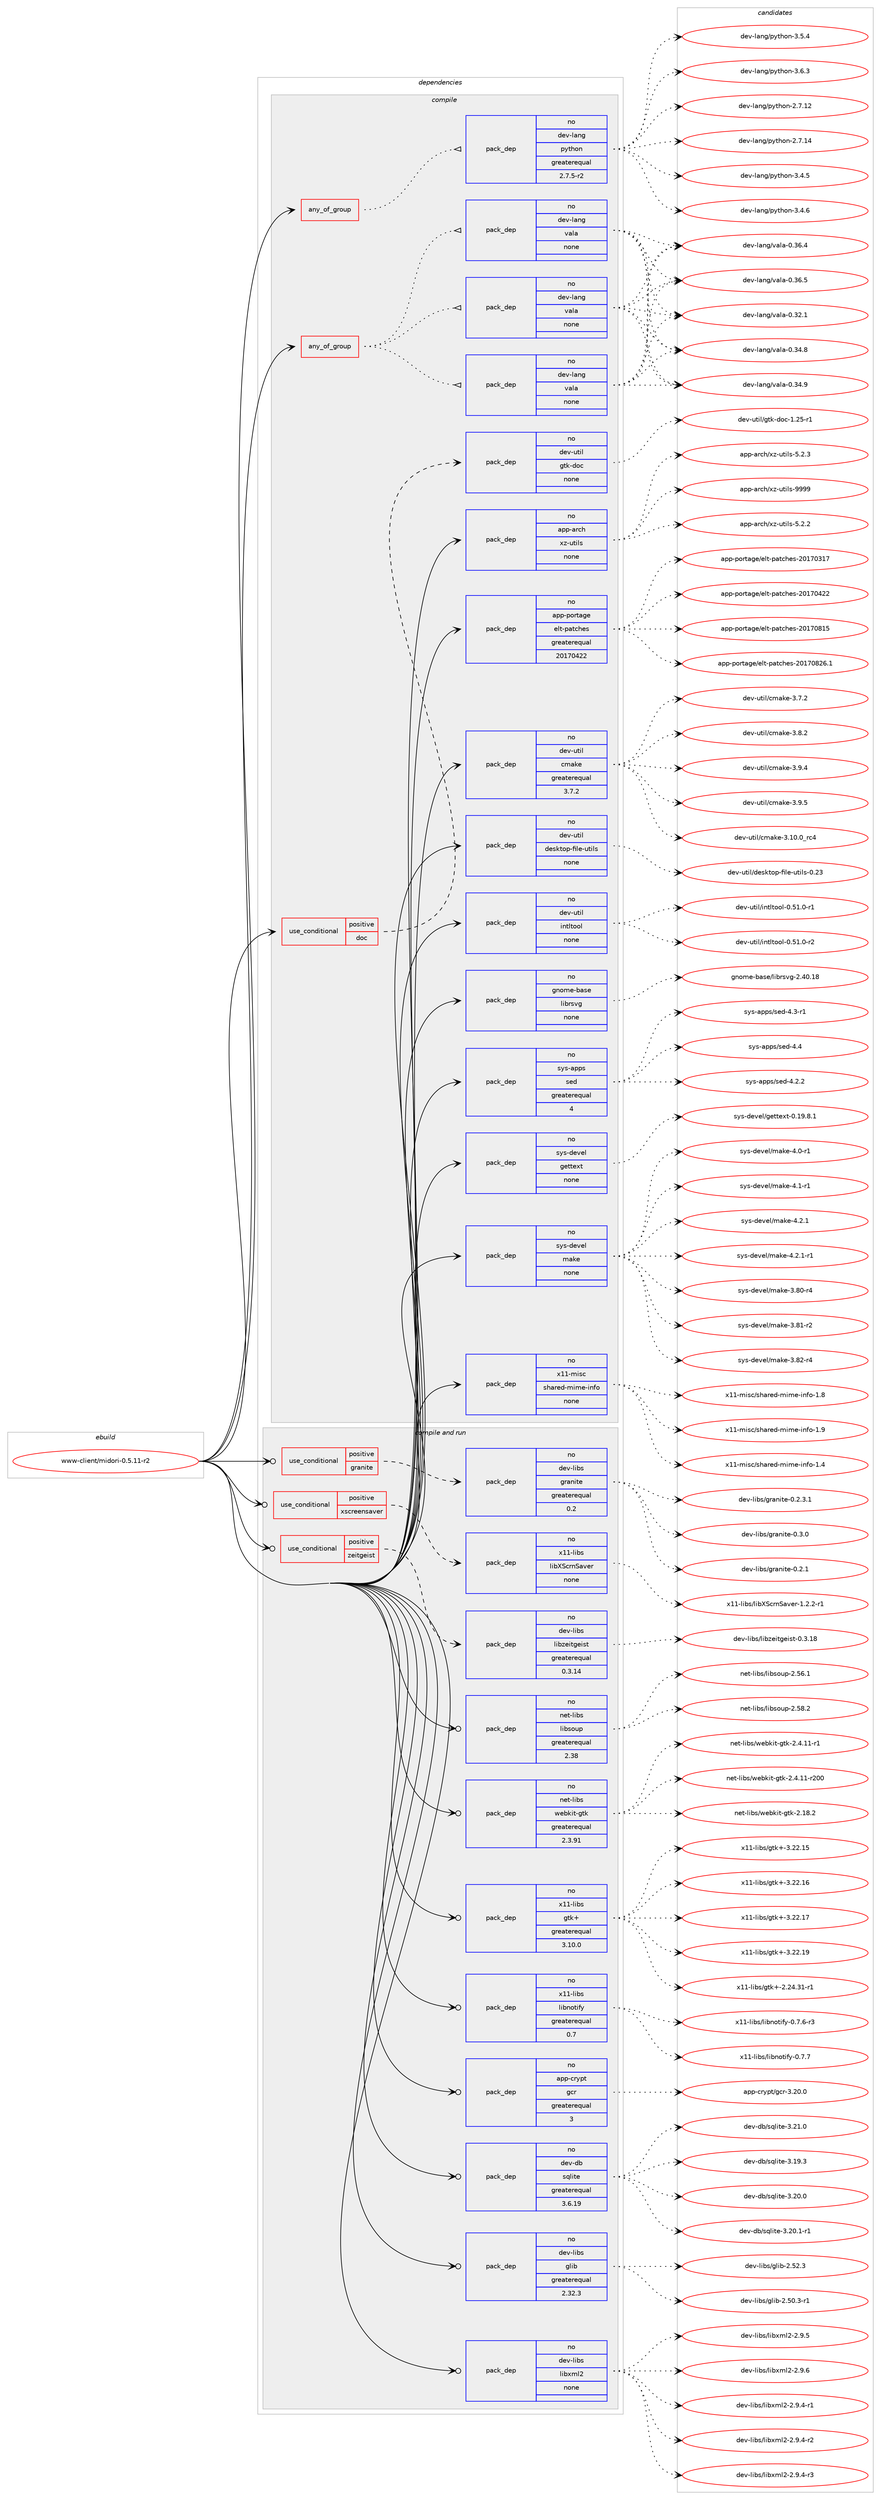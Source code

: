 digraph prolog {

# *************
# Graph options
# *************

newrank=true;
concentrate=true;
compound=true;
graph [rankdir=LR,fontname=Helvetica,fontsize=10,ranksep=1.5];#, ranksep=2.5, nodesep=0.2];
edge  [arrowhead=vee];
node  [fontname=Helvetica,fontsize=10];

# **********
# The ebuild
# **********

subgraph cluster_leftcol {
color=gray;
rank=same;
label=<<i>ebuild</i>>;
id [label="www-client/midori-0.5.11-r2", color=red, width=4, href="../www-client/midori-0.5.11-r2.svg"];
}

# ****************
# The dependencies
# ****************

subgraph cluster_midcol {
color=gray;
label=<<i>dependencies</i>>;
subgraph cluster_compile {
fillcolor="#eeeeee";
style=filled;
label=<<i>compile</i>>;
subgraph any8910 {
dependency504140 [label=<<TABLE BORDER="0" CELLBORDER="1" CELLSPACING="0" CELLPADDING="4"><TR><TD CELLPADDING="10">any_of_group</TD></TR></TABLE>>, shape=none, color=red];subgraph pack374852 {
dependency504141 [label=<<TABLE BORDER="0" CELLBORDER="1" CELLSPACING="0" CELLPADDING="4" WIDTH="220"><TR><TD ROWSPAN="6" CELLPADDING="30">pack_dep</TD></TR><TR><TD WIDTH="110">no</TD></TR><TR><TD>dev-lang</TD></TR><TR><TD>python</TD></TR><TR><TD>greaterequal</TD></TR><TR><TD>2.7.5-r2</TD></TR></TABLE>>, shape=none, color=blue];
}
dependency504140:e -> dependency504141:w [weight=20,style="dotted",arrowhead="oinv"];
}
id:e -> dependency504140:w [weight=20,style="solid",arrowhead="vee"];
subgraph any8911 {
dependency504142 [label=<<TABLE BORDER="0" CELLBORDER="1" CELLSPACING="0" CELLPADDING="4"><TR><TD CELLPADDING="10">any_of_group</TD></TR></TABLE>>, shape=none, color=red];subgraph pack374853 {
dependency504143 [label=<<TABLE BORDER="0" CELLBORDER="1" CELLSPACING="0" CELLPADDING="4" WIDTH="220"><TR><TD ROWSPAN="6" CELLPADDING="30">pack_dep</TD></TR><TR><TD WIDTH="110">no</TD></TR><TR><TD>dev-lang</TD></TR><TR><TD>vala</TD></TR><TR><TD>none</TD></TR><TR><TD></TD></TR></TABLE>>, shape=none, color=blue];
}
dependency504142:e -> dependency504143:w [weight=20,style="dotted",arrowhead="oinv"];
subgraph pack374854 {
dependency504144 [label=<<TABLE BORDER="0" CELLBORDER="1" CELLSPACING="0" CELLPADDING="4" WIDTH="220"><TR><TD ROWSPAN="6" CELLPADDING="30">pack_dep</TD></TR><TR><TD WIDTH="110">no</TD></TR><TR><TD>dev-lang</TD></TR><TR><TD>vala</TD></TR><TR><TD>none</TD></TR><TR><TD></TD></TR></TABLE>>, shape=none, color=blue];
}
dependency504142:e -> dependency504144:w [weight=20,style="dotted",arrowhead="oinv"];
subgraph pack374855 {
dependency504145 [label=<<TABLE BORDER="0" CELLBORDER="1" CELLSPACING="0" CELLPADDING="4" WIDTH="220"><TR><TD ROWSPAN="6" CELLPADDING="30">pack_dep</TD></TR><TR><TD WIDTH="110">no</TD></TR><TR><TD>dev-lang</TD></TR><TR><TD>vala</TD></TR><TR><TD>none</TD></TR><TR><TD></TD></TR></TABLE>>, shape=none, color=blue];
}
dependency504142:e -> dependency504145:w [weight=20,style="dotted",arrowhead="oinv"];
}
id:e -> dependency504142:w [weight=20,style="solid",arrowhead="vee"];
subgraph cond120046 {
dependency504146 [label=<<TABLE BORDER="0" CELLBORDER="1" CELLSPACING="0" CELLPADDING="4"><TR><TD ROWSPAN="3" CELLPADDING="10">use_conditional</TD></TR><TR><TD>positive</TD></TR><TR><TD>doc</TD></TR></TABLE>>, shape=none, color=red];
subgraph pack374856 {
dependency504147 [label=<<TABLE BORDER="0" CELLBORDER="1" CELLSPACING="0" CELLPADDING="4" WIDTH="220"><TR><TD ROWSPAN="6" CELLPADDING="30">pack_dep</TD></TR><TR><TD WIDTH="110">no</TD></TR><TR><TD>dev-util</TD></TR><TR><TD>gtk-doc</TD></TR><TR><TD>none</TD></TR><TR><TD></TD></TR></TABLE>>, shape=none, color=blue];
}
dependency504146:e -> dependency504147:w [weight=20,style="dashed",arrowhead="vee"];
}
id:e -> dependency504146:w [weight=20,style="solid",arrowhead="vee"];
subgraph pack374857 {
dependency504148 [label=<<TABLE BORDER="0" CELLBORDER="1" CELLSPACING="0" CELLPADDING="4" WIDTH="220"><TR><TD ROWSPAN="6" CELLPADDING="30">pack_dep</TD></TR><TR><TD WIDTH="110">no</TD></TR><TR><TD>app-arch</TD></TR><TR><TD>xz-utils</TD></TR><TR><TD>none</TD></TR><TR><TD></TD></TR></TABLE>>, shape=none, color=blue];
}
id:e -> dependency504148:w [weight=20,style="solid",arrowhead="vee"];
subgraph pack374858 {
dependency504149 [label=<<TABLE BORDER="0" CELLBORDER="1" CELLSPACING="0" CELLPADDING="4" WIDTH="220"><TR><TD ROWSPAN="6" CELLPADDING="30">pack_dep</TD></TR><TR><TD WIDTH="110">no</TD></TR><TR><TD>app-portage</TD></TR><TR><TD>elt-patches</TD></TR><TR><TD>greaterequal</TD></TR><TR><TD>20170422</TD></TR></TABLE>>, shape=none, color=blue];
}
id:e -> dependency504149:w [weight=20,style="solid",arrowhead="vee"];
subgraph pack374859 {
dependency504150 [label=<<TABLE BORDER="0" CELLBORDER="1" CELLSPACING="0" CELLPADDING="4" WIDTH="220"><TR><TD ROWSPAN="6" CELLPADDING="30">pack_dep</TD></TR><TR><TD WIDTH="110">no</TD></TR><TR><TD>dev-util</TD></TR><TR><TD>cmake</TD></TR><TR><TD>greaterequal</TD></TR><TR><TD>3.7.2</TD></TR></TABLE>>, shape=none, color=blue];
}
id:e -> dependency504150:w [weight=20,style="solid",arrowhead="vee"];
subgraph pack374860 {
dependency504151 [label=<<TABLE BORDER="0" CELLBORDER="1" CELLSPACING="0" CELLPADDING="4" WIDTH="220"><TR><TD ROWSPAN="6" CELLPADDING="30">pack_dep</TD></TR><TR><TD WIDTH="110">no</TD></TR><TR><TD>dev-util</TD></TR><TR><TD>desktop-file-utils</TD></TR><TR><TD>none</TD></TR><TR><TD></TD></TR></TABLE>>, shape=none, color=blue];
}
id:e -> dependency504151:w [weight=20,style="solid",arrowhead="vee"];
subgraph pack374861 {
dependency504152 [label=<<TABLE BORDER="0" CELLBORDER="1" CELLSPACING="0" CELLPADDING="4" WIDTH="220"><TR><TD ROWSPAN="6" CELLPADDING="30">pack_dep</TD></TR><TR><TD WIDTH="110">no</TD></TR><TR><TD>dev-util</TD></TR><TR><TD>intltool</TD></TR><TR><TD>none</TD></TR><TR><TD></TD></TR></TABLE>>, shape=none, color=blue];
}
id:e -> dependency504152:w [weight=20,style="solid",arrowhead="vee"];
subgraph pack374862 {
dependency504153 [label=<<TABLE BORDER="0" CELLBORDER="1" CELLSPACING="0" CELLPADDING="4" WIDTH="220"><TR><TD ROWSPAN="6" CELLPADDING="30">pack_dep</TD></TR><TR><TD WIDTH="110">no</TD></TR><TR><TD>gnome-base</TD></TR><TR><TD>librsvg</TD></TR><TR><TD>none</TD></TR><TR><TD></TD></TR></TABLE>>, shape=none, color=blue];
}
id:e -> dependency504153:w [weight=20,style="solid",arrowhead="vee"];
subgraph pack374863 {
dependency504154 [label=<<TABLE BORDER="0" CELLBORDER="1" CELLSPACING="0" CELLPADDING="4" WIDTH="220"><TR><TD ROWSPAN="6" CELLPADDING="30">pack_dep</TD></TR><TR><TD WIDTH="110">no</TD></TR><TR><TD>sys-apps</TD></TR><TR><TD>sed</TD></TR><TR><TD>greaterequal</TD></TR><TR><TD>4</TD></TR></TABLE>>, shape=none, color=blue];
}
id:e -> dependency504154:w [weight=20,style="solid",arrowhead="vee"];
subgraph pack374864 {
dependency504155 [label=<<TABLE BORDER="0" CELLBORDER="1" CELLSPACING="0" CELLPADDING="4" WIDTH="220"><TR><TD ROWSPAN="6" CELLPADDING="30">pack_dep</TD></TR><TR><TD WIDTH="110">no</TD></TR><TR><TD>sys-devel</TD></TR><TR><TD>gettext</TD></TR><TR><TD>none</TD></TR><TR><TD></TD></TR></TABLE>>, shape=none, color=blue];
}
id:e -> dependency504155:w [weight=20,style="solid",arrowhead="vee"];
subgraph pack374865 {
dependency504156 [label=<<TABLE BORDER="0" CELLBORDER="1" CELLSPACING="0" CELLPADDING="4" WIDTH="220"><TR><TD ROWSPAN="6" CELLPADDING="30">pack_dep</TD></TR><TR><TD WIDTH="110">no</TD></TR><TR><TD>sys-devel</TD></TR><TR><TD>make</TD></TR><TR><TD>none</TD></TR><TR><TD></TD></TR></TABLE>>, shape=none, color=blue];
}
id:e -> dependency504156:w [weight=20,style="solid",arrowhead="vee"];
subgraph pack374866 {
dependency504157 [label=<<TABLE BORDER="0" CELLBORDER="1" CELLSPACING="0" CELLPADDING="4" WIDTH="220"><TR><TD ROWSPAN="6" CELLPADDING="30">pack_dep</TD></TR><TR><TD WIDTH="110">no</TD></TR><TR><TD>x11-misc</TD></TR><TR><TD>shared-mime-info</TD></TR><TR><TD>none</TD></TR><TR><TD></TD></TR></TABLE>>, shape=none, color=blue];
}
id:e -> dependency504157:w [weight=20,style="solid",arrowhead="vee"];
}
subgraph cluster_compileandrun {
fillcolor="#eeeeee";
style=filled;
label=<<i>compile and run</i>>;
subgraph cond120047 {
dependency504158 [label=<<TABLE BORDER="0" CELLBORDER="1" CELLSPACING="0" CELLPADDING="4"><TR><TD ROWSPAN="3" CELLPADDING="10">use_conditional</TD></TR><TR><TD>positive</TD></TR><TR><TD>granite</TD></TR></TABLE>>, shape=none, color=red];
subgraph pack374867 {
dependency504159 [label=<<TABLE BORDER="0" CELLBORDER="1" CELLSPACING="0" CELLPADDING="4" WIDTH="220"><TR><TD ROWSPAN="6" CELLPADDING="30">pack_dep</TD></TR><TR><TD WIDTH="110">no</TD></TR><TR><TD>dev-libs</TD></TR><TR><TD>granite</TD></TR><TR><TD>greaterequal</TD></TR><TR><TD>0.2</TD></TR></TABLE>>, shape=none, color=blue];
}
dependency504158:e -> dependency504159:w [weight=20,style="dashed",arrowhead="vee"];
}
id:e -> dependency504158:w [weight=20,style="solid",arrowhead="odotvee"];
subgraph cond120048 {
dependency504160 [label=<<TABLE BORDER="0" CELLBORDER="1" CELLSPACING="0" CELLPADDING="4"><TR><TD ROWSPAN="3" CELLPADDING="10">use_conditional</TD></TR><TR><TD>positive</TD></TR><TR><TD>xscreensaver</TD></TR></TABLE>>, shape=none, color=red];
subgraph pack374868 {
dependency504161 [label=<<TABLE BORDER="0" CELLBORDER="1" CELLSPACING="0" CELLPADDING="4" WIDTH="220"><TR><TD ROWSPAN="6" CELLPADDING="30">pack_dep</TD></TR><TR><TD WIDTH="110">no</TD></TR><TR><TD>x11-libs</TD></TR><TR><TD>libXScrnSaver</TD></TR><TR><TD>none</TD></TR><TR><TD></TD></TR></TABLE>>, shape=none, color=blue];
}
dependency504160:e -> dependency504161:w [weight=20,style="dashed",arrowhead="vee"];
}
id:e -> dependency504160:w [weight=20,style="solid",arrowhead="odotvee"];
subgraph cond120049 {
dependency504162 [label=<<TABLE BORDER="0" CELLBORDER="1" CELLSPACING="0" CELLPADDING="4"><TR><TD ROWSPAN="3" CELLPADDING="10">use_conditional</TD></TR><TR><TD>positive</TD></TR><TR><TD>zeitgeist</TD></TR></TABLE>>, shape=none, color=red];
subgraph pack374869 {
dependency504163 [label=<<TABLE BORDER="0" CELLBORDER="1" CELLSPACING="0" CELLPADDING="4" WIDTH="220"><TR><TD ROWSPAN="6" CELLPADDING="30">pack_dep</TD></TR><TR><TD WIDTH="110">no</TD></TR><TR><TD>dev-libs</TD></TR><TR><TD>libzeitgeist</TD></TR><TR><TD>greaterequal</TD></TR><TR><TD>0.3.14</TD></TR></TABLE>>, shape=none, color=blue];
}
dependency504162:e -> dependency504163:w [weight=20,style="dashed",arrowhead="vee"];
}
id:e -> dependency504162:w [weight=20,style="solid",arrowhead="odotvee"];
subgraph pack374870 {
dependency504164 [label=<<TABLE BORDER="0" CELLBORDER="1" CELLSPACING="0" CELLPADDING="4" WIDTH="220"><TR><TD ROWSPAN="6" CELLPADDING="30">pack_dep</TD></TR><TR><TD WIDTH="110">no</TD></TR><TR><TD>app-crypt</TD></TR><TR><TD>gcr</TD></TR><TR><TD>greaterequal</TD></TR><TR><TD>3</TD></TR></TABLE>>, shape=none, color=blue];
}
id:e -> dependency504164:w [weight=20,style="solid",arrowhead="odotvee"];
subgraph pack374871 {
dependency504165 [label=<<TABLE BORDER="0" CELLBORDER="1" CELLSPACING="0" CELLPADDING="4" WIDTH="220"><TR><TD ROWSPAN="6" CELLPADDING="30">pack_dep</TD></TR><TR><TD WIDTH="110">no</TD></TR><TR><TD>dev-db</TD></TR><TR><TD>sqlite</TD></TR><TR><TD>greaterequal</TD></TR><TR><TD>3.6.19</TD></TR></TABLE>>, shape=none, color=blue];
}
id:e -> dependency504165:w [weight=20,style="solid",arrowhead="odotvee"];
subgraph pack374872 {
dependency504166 [label=<<TABLE BORDER="0" CELLBORDER="1" CELLSPACING="0" CELLPADDING="4" WIDTH="220"><TR><TD ROWSPAN="6" CELLPADDING="30">pack_dep</TD></TR><TR><TD WIDTH="110">no</TD></TR><TR><TD>dev-libs</TD></TR><TR><TD>glib</TD></TR><TR><TD>greaterequal</TD></TR><TR><TD>2.32.3</TD></TR></TABLE>>, shape=none, color=blue];
}
id:e -> dependency504166:w [weight=20,style="solid",arrowhead="odotvee"];
subgraph pack374873 {
dependency504167 [label=<<TABLE BORDER="0" CELLBORDER="1" CELLSPACING="0" CELLPADDING="4" WIDTH="220"><TR><TD ROWSPAN="6" CELLPADDING="30">pack_dep</TD></TR><TR><TD WIDTH="110">no</TD></TR><TR><TD>dev-libs</TD></TR><TR><TD>libxml2</TD></TR><TR><TD>none</TD></TR><TR><TD></TD></TR></TABLE>>, shape=none, color=blue];
}
id:e -> dependency504167:w [weight=20,style="solid",arrowhead="odotvee"];
subgraph pack374874 {
dependency504168 [label=<<TABLE BORDER="0" CELLBORDER="1" CELLSPACING="0" CELLPADDING="4" WIDTH="220"><TR><TD ROWSPAN="6" CELLPADDING="30">pack_dep</TD></TR><TR><TD WIDTH="110">no</TD></TR><TR><TD>net-libs</TD></TR><TR><TD>libsoup</TD></TR><TR><TD>greaterequal</TD></TR><TR><TD>2.38</TD></TR></TABLE>>, shape=none, color=blue];
}
id:e -> dependency504168:w [weight=20,style="solid",arrowhead="odotvee"];
subgraph pack374875 {
dependency504169 [label=<<TABLE BORDER="0" CELLBORDER="1" CELLSPACING="0" CELLPADDING="4" WIDTH="220"><TR><TD ROWSPAN="6" CELLPADDING="30">pack_dep</TD></TR><TR><TD WIDTH="110">no</TD></TR><TR><TD>net-libs</TD></TR><TR><TD>webkit-gtk</TD></TR><TR><TD>greaterequal</TD></TR><TR><TD>2.3.91</TD></TR></TABLE>>, shape=none, color=blue];
}
id:e -> dependency504169:w [weight=20,style="solid",arrowhead="odotvee"];
subgraph pack374876 {
dependency504170 [label=<<TABLE BORDER="0" CELLBORDER="1" CELLSPACING="0" CELLPADDING="4" WIDTH="220"><TR><TD ROWSPAN="6" CELLPADDING="30">pack_dep</TD></TR><TR><TD WIDTH="110">no</TD></TR><TR><TD>x11-libs</TD></TR><TR><TD>gtk+</TD></TR><TR><TD>greaterequal</TD></TR><TR><TD>3.10.0</TD></TR></TABLE>>, shape=none, color=blue];
}
id:e -> dependency504170:w [weight=20,style="solid",arrowhead="odotvee"];
subgraph pack374877 {
dependency504171 [label=<<TABLE BORDER="0" CELLBORDER="1" CELLSPACING="0" CELLPADDING="4" WIDTH="220"><TR><TD ROWSPAN="6" CELLPADDING="30">pack_dep</TD></TR><TR><TD WIDTH="110">no</TD></TR><TR><TD>x11-libs</TD></TR><TR><TD>libnotify</TD></TR><TR><TD>greaterequal</TD></TR><TR><TD>0.7</TD></TR></TABLE>>, shape=none, color=blue];
}
id:e -> dependency504171:w [weight=20,style="solid",arrowhead="odotvee"];
}
subgraph cluster_run {
fillcolor="#eeeeee";
style=filled;
label=<<i>run</i>>;
}
}

# **************
# The candidates
# **************

subgraph cluster_choices {
rank=same;
color=gray;
label=<<i>candidates</i>>;

subgraph choice374852 {
color=black;
nodesep=1;
choice10010111845108971101034711212111610411111045504655464950 [label="dev-lang/python-2.7.12", color=red, width=4,href="../dev-lang/python-2.7.12.svg"];
choice10010111845108971101034711212111610411111045504655464952 [label="dev-lang/python-2.7.14", color=red, width=4,href="../dev-lang/python-2.7.14.svg"];
choice100101118451089711010347112121116104111110455146524653 [label="dev-lang/python-3.4.5", color=red, width=4,href="../dev-lang/python-3.4.5.svg"];
choice100101118451089711010347112121116104111110455146524654 [label="dev-lang/python-3.4.6", color=red, width=4,href="../dev-lang/python-3.4.6.svg"];
choice100101118451089711010347112121116104111110455146534652 [label="dev-lang/python-3.5.4", color=red, width=4,href="../dev-lang/python-3.5.4.svg"];
choice100101118451089711010347112121116104111110455146544651 [label="dev-lang/python-3.6.3", color=red, width=4,href="../dev-lang/python-3.6.3.svg"];
dependency504141:e -> choice10010111845108971101034711212111610411111045504655464950:w [style=dotted,weight="100"];
dependency504141:e -> choice10010111845108971101034711212111610411111045504655464952:w [style=dotted,weight="100"];
dependency504141:e -> choice100101118451089711010347112121116104111110455146524653:w [style=dotted,weight="100"];
dependency504141:e -> choice100101118451089711010347112121116104111110455146524654:w [style=dotted,weight="100"];
dependency504141:e -> choice100101118451089711010347112121116104111110455146534652:w [style=dotted,weight="100"];
dependency504141:e -> choice100101118451089711010347112121116104111110455146544651:w [style=dotted,weight="100"];
}
subgraph choice374853 {
color=black;
nodesep=1;
choice100101118451089711010347118971089745484651504649 [label="dev-lang/vala-0.32.1", color=red, width=4,href="../dev-lang/vala-0.32.1.svg"];
choice100101118451089711010347118971089745484651524656 [label="dev-lang/vala-0.34.8", color=red, width=4,href="../dev-lang/vala-0.34.8.svg"];
choice100101118451089711010347118971089745484651524657 [label="dev-lang/vala-0.34.9", color=red, width=4,href="../dev-lang/vala-0.34.9.svg"];
choice100101118451089711010347118971089745484651544652 [label="dev-lang/vala-0.36.4", color=red, width=4,href="../dev-lang/vala-0.36.4.svg"];
choice100101118451089711010347118971089745484651544653 [label="dev-lang/vala-0.36.5", color=red, width=4,href="../dev-lang/vala-0.36.5.svg"];
dependency504143:e -> choice100101118451089711010347118971089745484651504649:w [style=dotted,weight="100"];
dependency504143:e -> choice100101118451089711010347118971089745484651524656:w [style=dotted,weight="100"];
dependency504143:e -> choice100101118451089711010347118971089745484651524657:w [style=dotted,weight="100"];
dependency504143:e -> choice100101118451089711010347118971089745484651544652:w [style=dotted,weight="100"];
dependency504143:e -> choice100101118451089711010347118971089745484651544653:w [style=dotted,weight="100"];
}
subgraph choice374854 {
color=black;
nodesep=1;
choice100101118451089711010347118971089745484651504649 [label="dev-lang/vala-0.32.1", color=red, width=4,href="../dev-lang/vala-0.32.1.svg"];
choice100101118451089711010347118971089745484651524656 [label="dev-lang/vala-0.34.8", color=red, width=4,href="../dev-lang/vala-0.34.8.svg"];
choice100101118451089711010347118971089745484651524657 [label="dev-lang/vala-0.34.9", color=red, width=4,href="../dev-lang/vala-0.34.9.svg"];
choice100101118451089711010347118971089745484651544652 [label="dev-lang/vala-0.36.4", color=red, width=4,href="../dev-lang/vala-0.36.4.svg"];
choice100101118451089711010347118971089745484651544653 [label="dev-lang/vala-0.36.5", color=red, width=4,href="../dev-lang/vala-0.36.5.svg"];
dependency504144:e -> choice100101118451089711010347118971089745484651504649:w [style=dotted,weight="100"];
dependency504144:e -> choice100101118451089711010347118971089745484651524656:w [style=dotted,weight="100"];
dependency504144:e -> choice100101118451089711010347118971089745484651524657:w [style=dotted,weight="100"];
dependency504144:e -> choice100101118451089711010347118971089745484651544652:w [style=dotted,weight="100"];
dependency504144:e -> choice100101118451089711010347118971089745484651544653:w [style=dotted,weight="100"];
}
subgraph choice374855 {
color=black;
nodesep=1;
choice100101118451089711010347118971089745484651504649 [label="dev-lang/vala-0.32.1", color=red, width=4,href="../dev-lang/vala-0.32.1.svg"];
choice100101118451089711010347118971089745484651524656 [label="dev-lang/vala-0.34.8", color=red, width=4,href="../dev-lang/vala-0.34.8.svg"];
choice100101118451089711010347118971089745484651524657 [label="dev-lang/vala-0.34.9", color=red, width=4,href="../dev-lang/vala-0.34.9.svg"];
choice100101118451089711010347118971089745484651544652 [label="dev-lang/vala-0.36.4", color=red, width=4,href="../dev-lang/vala-0.36.4.svg"];
choice100101118451089711010347118971089745484651544653 [label="dev-lang/vala-0.36.5", color=red, width=4,href="../dev-lang/vala-0.36.5.svg"];
dependency504145:e -> choice100101118451089711010347118971089745484651504649:w [style=dotted,weight="100"];
dependency504145:e -> choice100101118451089711010347118971089745484651524656:w [style=dotted,weight="100"];
dependency504145:e -> choice100101118451089711010347118971089745484651524657:w [style=dotted,weight="100"];
dependency504145:e -> choice100101118451089711010347118971089745484651544652:w [style=dotted,weight="100"];
dependency504145:e -> choice100101118451089711010347118971089745484651544653:w [style=dotted,weight="100"];
}
subgraph choice374856 {
color=black;
nodesep=1;
choice1001011184511711610510847103116107451001119945494650534511449 [label="dev-util/gtk-doc-1.25-r1", color=red, width=4,href="../dev-util/gtk-doc-1.25-r1.svg"];
dependency504147:e -> choice1001011184511711610510847103116107451001119945494650534511449:w [style=dotted,weight="100"];
}
subgraph choice374857 {
color=black;
nodesep=1;
choice971121124597114991044712012245117116105108115455346504650 [label="app-arch/xz-utils-5.2.2", color=red, width=4,href="../app-arch/xz-utils-5.2.2.svg"];
choice971121124597114991044712012245117116105108115455346504651 [label="app-arch/xz-utils-5.2.3", color=red, width=4,href="../app-arch/xz-utils-5.2.3.svg"];
choice9711211245971149910447120122451171161051081154557575757 [label="app-arch/xz-utils-9999", color=red, width=4,href="../app-arch/xz-utils-9999.svg"];
dependency504148:e -> choice971121124597114991044712012245117116105108115455346504650:w [style=dotted,weight="100"];
dependency504148:e -> choice971121124597114991044712012245117116105108115455346504651:w [style=dotted,weight="100"];
dependency504148:e -> choice9711211245971149910447120122451171161051081154557575757:w [style=dotted,weight="100"];
}
subgraph choice374858 {
color=black;
nodesep=1;
choice97112112451121111141169710310147101108116451129711699104101115455048495548514955 [label="app-portage/elt-patches-20170317", color=red, width=4,href="../app-portage/elt-patches-20170317.svg"];
choice97112112451121111141169710310147101108116451129711699104101115455048495548525050 [label="app-portage/elt-patches-20170422", color=red, width=4,href="../app-portage/elt-patches-20170422.svg"];
choice97112112451121111141169710310147101108116451129711699104101115455048495548564953 [label="app-portage/elt-patches-20170815", color=red, width=4,href="../app-portage/elt-patches-20170815.svg"];
choice971121124511211111411697103101471011081164511297116991041011154550484955485650544649 [label="app-portage/elt-patches-20170826.1", color=red, width=4,href="../app-portage/elt-patches-20170826.1.svg"];
dependency504149:e -> choice97112112451121111141169710310147101108116451129711699104101115455048495548514955:w [style=dotted,weight="100"];
dependency504149:e -> choice97112112451121111141169710310147101108116451129711699104101115455048495548525050:w [style=dotted,weight="100"];
dependency504149:e -> choice97112112451121111141169710310147101108116451129711699104101115455048495548564953:w [style=dotted,weight="100"];
dependency504149:e -> choice971121124511211111411697103101471011081164511297116991041011154550484955485650544649:w [style=dotted,weight="100"];
}
subgraph choice374859 {
color=black;
nodesep=1;
choice1001011184511711610510847991099710710145514649484648951149952 [label="dev-util/cmake-3.10.0_rc4", color=red, width=4,href="../dev-util/cmake-3.10.0_rc4.svg"];
choice10010111845117116105108479910997107101455146554650 [label="dev-util/cmake-3.7.2", color=red, width=4,href="../dev-util/cmake-3.7.2.svg"];
choice10010111845117116105108479910997107101455146564650 [label="dev-util/cmake-3.8.2", color=red, width=4,href="../dev-util/cmake-3.8.2.svg"];
choice10010111845117116105108479910997107101455146574652 [label="dev-util/cmake-3.9.4", color=red, width=4,href="../dev-util/cmake-3.9.4.svg"];
choice10010111845117116105108479910997107101455146574653 [label="dev-util/cmake-3.9.5", color=red, width=4,href="../dev-util/cmake-3.9.5.svg"];
dependency504150:e -> choice1001011184511711610510847991099710710145514649484648951149952:w [style=dotted,weight="100"];
dependency504150:e -> choice10010111845117116105108479910997107101455146554650:w [style=dotted,weight="100"];
dependency504150:e -> choice10010111845117116105108479910997107101455146564650:w [style=dotted,weight="100"];
dependency504150:e -> choice10010111845117116105108479910997107101455146574652:w [style=dotted,weight="100"];
dependency504150:e -> choice10010111845117116105108479910997107101455146574653:w [style=dotted,weight="100"];
}
subgraph choice374860 {
color=black;
nodesep=1;
choice100101118451171161051084710010111510711611111245102105108101451171161051081154548465051 [label="dev-util/desktop-file-utils-0.23", color=red, width=4,href="../dev-util/desktop-file-utils-0.23.svg"];
dependency504151:e -> choice100101118451171161051084710010111510711611111245102105108101451171161051081154548465051:w [style=dotted,weight="100"];
}
subgraph choice374861 {
color=black;
nodesep=1;
choice1001011184511711610510847105110116108116111111108454846534946484511449 [label="dev-util/intltool-0.51.0-r1", color=red, width=4,href="../dev-util/intltool-0.51.0-r1.svg"];
choice1001011184511711610510847105110116108116111111108454846534946484511450 [label="dev-util/intltool-0.51.0-r2", color=red, width=4,href="../dev-util/intltool-0.51.0-r2.svg"];
dependency504152:e -> choice1001011184511711610510847105110116108116111111108454846534946484511449:w [style=dotted,weight="100"];
dependency504152:e -> choice1001011184511711610510847105110116108116111111108454846534946484511450:w [style=dotted,weight="100"];
}
subgraph choice374862 {
color=black;
nodesep=1;
choice10311011110910145989711510147108105981141151181034550465248464956 [label="gnome-base/librsvg-2.40.18", color=red, width=4,href="../gnome-base/librsvg-2.40.18.svg"];
dependency504153:e -> choice10311011110910145989711510147108105981141151181034550465248464956:w [style=dotted,weight="100"];
}
subgraph choice374863 {
color=black;
nodesep=1;
choice115121115459711211211547115101100455246504650 [label="sys-apps/sed-4.2.2", color=red, width=4,href="../sys-apps/sed-4.2.2.svg"];
choice115121115459711211211547115101100455246514511449 [label="sys-apps/sed-4.3-r1", color=red, width=4,href="../sys-apps/sed-4.3-r1.svg"];
choice11512111545971121121154711510110045524652 [label="sys-apps/sed-4.4", color=red, width=4,href="../sys-apps/sed-4.4.svg"];
dependency504154:e -> choice115121115459711211211547115101100455246504650:w [style=dotted,weight="100"];
dependency504154:e -> choice115121115459711211211547115101100455246514511449:w [style=dotted,weight="100"];
dependency504154:e -> choice11512111545971121121154711510110045524652:w [style=dotted,weight="100"];
}
subgraph choice374864 {
color=black;
nodesep=1;
choice1151211154510010111810110847103101116116101120116454846495746564649 [label="sys-devel/gettext-0.19.8.1", color=red, width=4,href="../sys-devel/gettext-0.19.8.1.svg"];
dependency504155:e -> choice1151211154510010111810110847103101116116101120116454846495746564649:w [style=dotted,weight="100"];
}
subgraph choice374865 {
color=black;
nodesep=1;
choice11512111545100101118101108471099710710145514656484511452 [label="sys-devel/make-3.80-r4", color=red, width=4,href="../sys-devel/make-3.80-r4.svg"];
choice11512111545100101118101108471099710710145514656494511450 [label="sys-devel/make-3.81-r2", color=red, width=4,href="../sys-devel/make-3.81-r2.svg"];
choice11512111545100101118101108471099710710145514656504511452 [label="sys-devel/make-3.82-r4", color=red, width=4,href="../sys-devel/make-3.82-r4.svg"];
choice115121115451001011181011084710997107101455246484511449 [label="sys-devel/make-4.0-r1", color=red, width=4,href="../sys-devel/make-4.0-r1.svg"];
choice115121115451001011181011084710997107101455246494511449 [label="sys-devel/make-4.1-r1", color=red, width=4,href="../sys-devel/make-4.1-r1.svg"];
choice115121115451001011181011084710997107101455246504649 [label="sys-devel/make-4.2.1", color=red, width=4,href="../sys-devel/make-4.2.1.svg"];
choice1151211154510010111810110847109971071014552465046494511449 [label="sys-devel/make-4.2.1-r1", color=red, width=4,href="../sys-devel/make-4.2.1-r1.svg"];
dependency504156:e -> choice11512111545100101118101108471099710710145514656484511452:w [style=dotted,weight="100"];
dependency504156:e -> choice11512111545100101118101108471099710710145514656494511450:w [style=dotted,weight="100"];
dependency504156:e -> choice11512111545100101118101108471099710710145514656504511452:w [style=dotted,weight="100"];
dependency504156:e -> choice115121115451001011181011084710997107101455246484511449:w [style=dotted,weight="100"];
dependency504156:e -> choice115121115451001011181011084710997107101455246494511449:w [style=dotted,weight="100"];
dependency504156:e -> choice115121115451001011181011084710997107101455246504649:w [style=dotted,weight="100"];
dependency504156:e -> choice1151211154510010111810110847109971071014552465046494511449:w [style=dotted,weight="100"];
}
subgraph choice374866 {
color=black;
nodesep=1;
choice120494945109105115994711510497114101100451091051091014510511010211145494652 [label="x11-misc/shared-mime-info-1.4", color=red, width=4,href="../x11-misc/shared-mime-info-1.4.svg"];
choice120494945109105115994711510497114101100451091051091014510511010211145494656 [label="x11-misc/shared-mime-info-1.8", color=red, width=4,href="../x11-misc/shared-mime-info-1.8.svg"];
choice120494945109105115994711510497114101100451091051091014510511010211145494657 [label="x11-misc/shared-mime-info-1.9", color=red, width=4,href="../x11-misc/shared-mime-info-1.9.svg"];
dependency504157:e -> choice120494945109105115994711510497114101100451091051091014510511010211145494652:w [style=dotted,weight="100"];
dependency504157:e -> choice120494945109105115994711510497114101100451091051091014510511010211145494656:w [style=dotted,weight="100"];
dependency504157:e -> choice120494945109105115994711510497114101100451091051091014510511010211145494657:w [style=dotted,weight="100"];
}
subgraph choice374867 {
color=black;
nodesep=1;
choice10010111845108105981154710311497110105116101454846504649 [label="dev-libs/granite-0.2.1", color=red, width=4,href="../dev-libs/granite-0.2.1.svg"];
choice100101118451081059811547103114971101051161014548465046514649 [label="dev-libs/granite-0.2.3.1", color=red, width=4,href="../dev-libs/granite-0.2.3.1.svg"];
choice10010111845108105981154710311497110105116101454846514648 [label="dev-libs/granite-0.3.0", color=red, width=4,href="../dev-libs/granite-0.3.0.svg"];
dependency504159:e -> choice10010111845108105981154710311497110105116101454846504649:w [style=dotted,weight="100"];
dependency504159:e -> choice100101118451081059811547103114971101051161014548465046514649:w [style=dotted,weight="100"];
dependency504159:e -> choice10010111845108105981154710311497110105116101454846514648:w [style=dotted,weight="100"];
}
subgraph choice374868 {
color=black;
nodesep=1;
choice12049494510810598115471081059888839911411083971181011144549465046504511449 [label="x11-libs/libXScrnSaver-1.2.2-r1", color=red, width=4,href="../x11-libs/libXScrnSaver-1.2.2-r1.svg"];
dependency504161:e -> choice12049494510810598115471081059888839911411083971181011144549465046504511449:w [style=dotted,weight="100"];
}
subgraph choice374869 {
color=black;
nodesep=1;
choice1001011184510810598115471081059812210110511610310110511511645484651464956 [label="dev-libs/libzeitgeist-0.3.18", color=red, width=4,href="../dev-libs/libzeitgeist-0.3.18.svg"];
dependency504163:e -> choice1001011184510810598115471081059812210110511610310110511511645484651464956:w [style=dotted,weight="100"];
}
subgraph choice374870 {
color=black;
nodesep=1;
choice971121124599114121112116471039911445514650484648 [label="app-crypt/gcr-3.20.0", color=red, width=4,href="../app-crypt/gcr-3.20.0.svg"];
dependency504164:e -> choice971121124599114121112116471039911445514650484648:w [style=dotted,weight="100"];
}
subgraph choice374871 {
color=black;
nodesep=1;
choice10010111845100984711511310810511610145514649574651 [label="dev-db/sqlite-3.19.3", color=red, width=4,href="../dev-db/sqlite-3.19.3.svg"];
choice10010111845100984711511310810511610145514650484648 [label="dev-db/sqlite-3.20.0", color=red, width=4,href="../dev-db/sqlite-3.20.0.svg"];
choice100101118451009847115113108105116101455146504846494511449 [label="dev-db/sqlite-3.20.1-r1", color=red, width=4,href="../dev-db/sqlite-3.20.1-r1.svg"];
choice10010111845100984711511310810511610145514650494648 [label="dev-db/sqlite-3.21.0", color=red, width=4,href="../dev-db/sqlite-3.21.0.svg"];
dependency504165:e -> choice10010111845100984711511310810511610145514649574651:w [style=dotted,weight="100"];
dependency504165:e -> choice10010111845100984711511310810511610145514650484648:w [style=dotted,weight="100"];
dependency504165:e -> choice100101118451009847115113108105116101455146504846494511449:w [style=dotted,weight="100"];
dependency504165:e -> choice10010111845100984711511310810511610145514650494648:w [style=dotted,weight="100"];
}
subgraph choice374872 {
color=black;
nodesep=1;
choice10010111845108105981154710310810598455046534846514511449 [label="dev-libs/glib-2.50.3-r1", color=red, width=4,href="../dev-libs/glib-2.50.3-r1.svg"];
choice1001011184510810598115471031081059845504653504651 [label="dev-libs/glib-2.52.3", color=red, width=4,href="../dev-libs/glib-2.52.3.svg"];
dependency504166:e -> choice10010111845108105981154710310810598455046534846514511449:w [style=dotted,weight="100"];
dependency504166:e -> choice1001011184510810598115471031081059845504653504651:w [style=dotted,weight="100"];
}
subgraph choice374873 {
color=black;
nodesep=1;
choice10010111845108105981154710810598120109108504550465746524511449 [label="dev-libs/libxml2-2.9.4-r1", color=red, width=4,href="../dev-libs/libxml2-2.9.4-r1.svg"];
choice10010111845108105981154710810598120109108504550465746524511450 [label="dev-libs/libxml2-2.9.4-r2", color=red, width=4,href="../dev-libs/libxml2-2.9.4-r2.svg"];
choice10010111845108105981154710810598120109108504550465746524511451 [label="dev-libs/libxml2-2.9.4-r3", color=red, width=4,href="../dev-libs/libxml2-2.9.4-r3.svg"];
choice1001011184510810598115471081059812010910850455046574653 [label="dev-libs/libxml2-2.9.5", color=red, width=4,href="../dev-libs/libxml2-2.9.5.svg"];
choice1001011184510810598115471081059812010910850455046574654 [label="dev-libs/libxml2-2.9.6", color=red, width=4,href="../dev-libs/libxml2-2.9.6.svg"];
dependency504167:e -> choice10010111845108105981154710810598120109108504550465746524511449:w [style=dotted,weight="100"];
dependency504167:e -> choice10010111845108105981154710810598120109108504550465746524511450:w [style=dotted,weight="100"];
dependency504167:e -> choice10010111845108105981154710810598120109108504550465746524511451:w [style=dotted,weight="100"];
dependency504167:e -> choice1001011184510810598115471081059812010910850455046574653:w [style=dotted,weight="100"];
dependency504167:e -> choice1001011184510810598115471081059812010910850455046574654:w [style=dotted,weight="100"];
}
subgraph choice374874 {
color=black;
nodesep=1;
choice1101011164510810598115471081059811511111711245504653544649 [label="net-libs/libsoup-2.56.1", color=red, width=4,href="../net-libs/libsoup-2.56.1.svg"];
choice1101011164510810598115471081059811511111711245504653564650 [label="net-libs/libsoup-2.58.2", color=red, width=4,href="../net-libs/libsoup-2.58.2.svg"];
dependency504168:e -> choice1101011164510810598115471081059811511111711245504653544649:w [style=dotted,weight="100"];
dependency504168:e -> choice1101011164510810598115471081059811511111711245504653564650:w [style=dotted,weight="100"];
}
subgraph choice374875 {
color=black;
nodesep=1;
choice110101116451081059811547119101981071051164510311610745504649564650 [label="net-libs/webkit-gtk-2.18.2", color=red, width=4,href="../net-libs/webkit-gtk-2.18.2.svg"];
choice1101011164510810598115471191019810710511645103116107455046524649494511449 [label="net-libs/webkit-gtk-2.4.11-r1", color=red, width=4,href="../net-libs/webkit-gtk-2.4.11-r1.svg"];
choice11010111645108105981154711910198107105116451031161074550465246494945114504848 [label="net-libs/webkit-gtk-2.4.11-r200", color=red, width=4,href="../net-libs/webkit-gtk-2.4.11-r200.svg"];
dependency504169:e -> choice110101116451081059811547119101981071051164510311610745504649564650:w [style=dotted,weight="100"];
dependency504169:e -> choice1101011164510810598115471191019810710511645103116107455046524649494511449:w [style=dotted,weight="100"];
dependency504169:e -> choice11010111645108105981154711910198107105116451031161074550465246494945114504848:w [style=dotted,weight="100"];
}
subgraph choice374876 {
color=black;
nodesep=1;
choice12049494510810598115471031161074345504650524651494511449 [label="x11-libs/gtk+-2.24.31-r1", color=red, width=4,href="../x11-libs/gtk+-2.24.31-r1.svg"];
choice1204949451081059811547103116107434551465050464953 [label="x11-libs/gtk+-3.22.15", color=red, width=4,href="../x11-libs/gtk+-3.22.15.svg"];
choice1204949451081059811547103116107434551465050464954 [label="x11-libs/gtk+-3.22.16", color=red, width=4,href="../x11-libs/gtk+-3.22.16.svg"];
choice1204949451081059811547103116107434551465050464955 [label="x11-libs/gtk+-3.22.17", color=red, width=4,href="../x11-libs/gtk+-3.22.17.svg"];
choice1204949451081059811547103116107434551465050464957 [label="x11-libs/gtk+-3.22.19", color=red, width=4,href="../x11-libs/gtk+-3.22.19.svg"];
dependency504170:e -> choice12049494510810598115471031161074345504650524651494511449:w [style=dotted,weight="100"];
dependency504170:e -> choice1204949451081059811547103116107434551465050464953:w [style=dotted,weight="100"];
dependency504170:e -> choice1204949451081059811547103116107434551465050464954:w [style=dotted,weight="100"];
dependency504170:e -> choice1204949451081059811547103116107434551465050464955:w [style=dotted,weight="100"];
dependency504170:e -> choice1204949451081059811547103116107434551465050464957:w [style=dotted,weight="100"];
}
subgraph choice374877 {
color=black;
nodesep=1;
choice1204949451081059811547108105981101111161051021214548465546544511451 [label="x11-libs/libnotify-0.7.6-r3", color=red, width=4,href="../x11-libs/libnotify-0.7.6-r3.svg"];
choice120494945108105981154710810598110111116105102121454846554655 [label="x11-libs/libnotify-0.7.7", color=red, width=4,href="../x11-libs/libnotify-0.7.7.svg"];
dependency504171:e -> choice1204949451081059811547108105981101111161051021214548465546544511451:w [style=dotted,weight="100"];
dependency504171:e -> choice120494945108105981154710810598110111116105102121454846554655:w [style=dotted,weight="100"];
}
}

}
